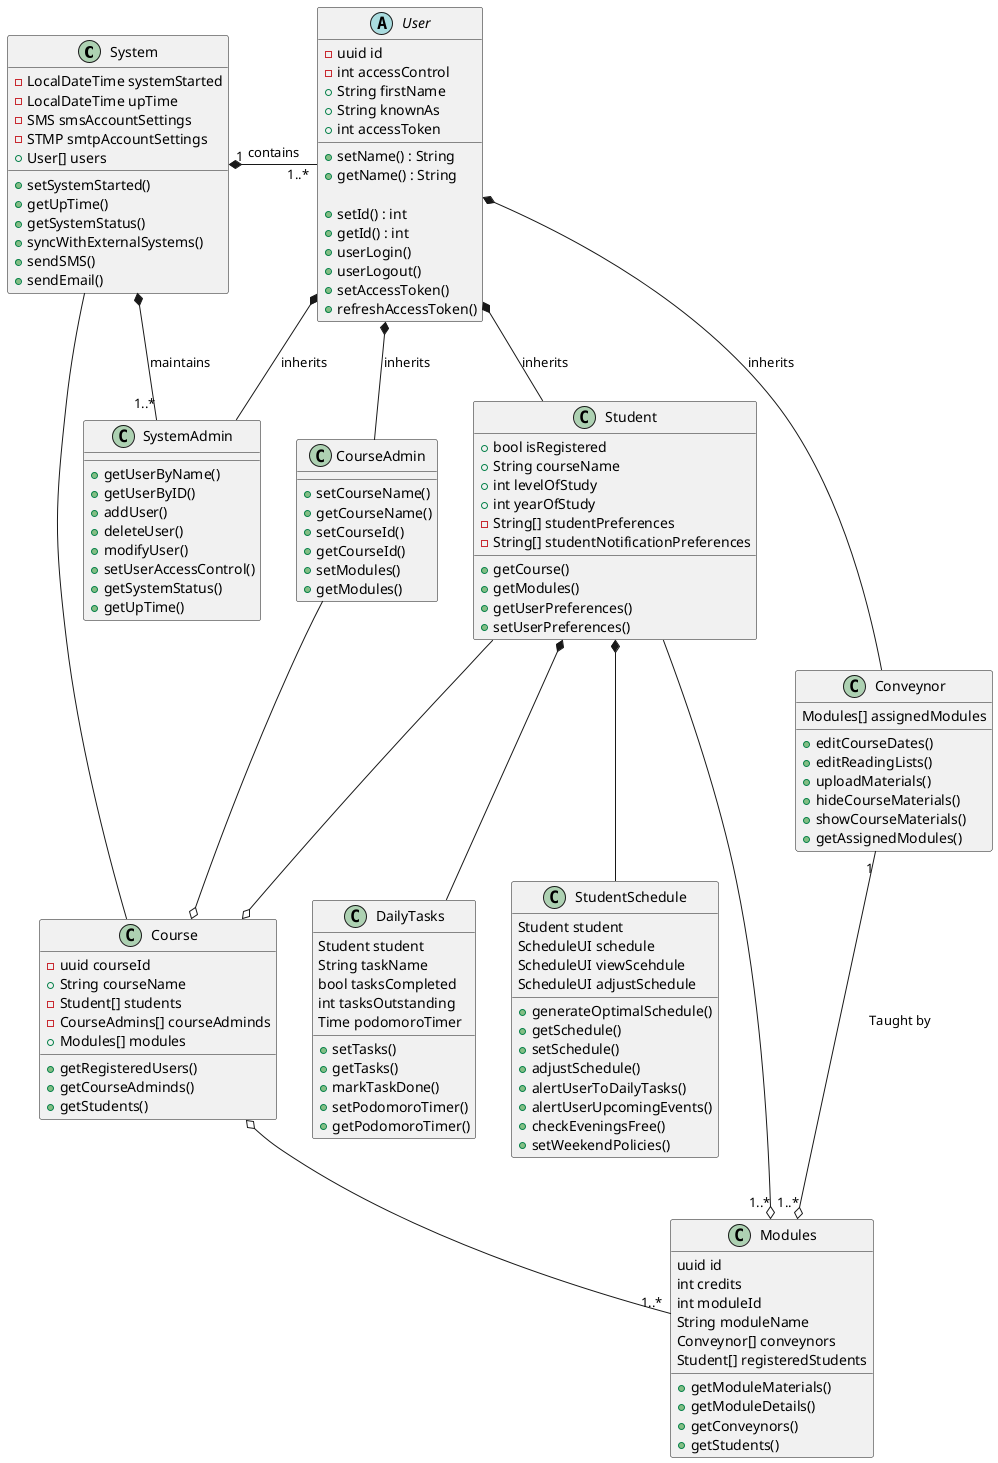 /'
 ' * * * Group 36 Class Diagram * * * 
 ' 
 ' Paste UML source code into online demo server to generate image at:
 ' https://www.plantuml.com/plantuml/uml/SyfFKj2rKt3CoKnELR1Io4ZDoSa70000
 '
 ' Images are also added to the main repository ' Class_Diagram.png '
 '
 ' OR
 '
 ' You will need to install PlantUML tools to generate the 
 ' Image from source.
 ' 
 ' https://plantuml.com/download
 '
 ' # : Protected
 ' ~ : Package Private
 ' + : Public
 ' - : Private
 '
 '/

@startuml Class_Diagram

class System {
    - LocalDateTime systemStarted
    - LocalDateTime upTime
    - SMS smsAccountSettings
    - STMP smtpAccountSettings
    + User[] users

    + setSystemStarted()
    + getUpTime()
    + getSystemStatus()
    + syncWithExternalSystems()
    + sendSMS()
    + sendEmail()
}

abstract User {
    - uuid id
    - int accessControl
    + String firstName
    + String knownAs
    + int accessToken

    + setName() : String
    + getName() : String

    + setId() : int
    + getId() : int
    + userLogin()
    + userLogout()
    + setAccessToken()
    + refreshAccessToken()
}

class Student {
    + bool isRegistered
    + String courseName
    + int levelOfStudy
    + int yearOfStudy
    - String[] studentPreferences
    - String[] studentNotificationPreferences

    + getCourse()
    + getModules()
    + getUserPreferences()
    + setUserPreferences()
}

class Conveynor {
    Modules[] assignedModules
    + editCourseDates()
    + editReadingLists()
    + uploadMaterials()
    + hideCourseMaterials()
    + showCourseMaterials()
    + getAssignedModules()
}

class SystemAdmin {
    + getUserByName()
    + getUserByID()
    + addUser()
    + deleteUser()
    + modifyUser()
    + setUserAccessControl()
    + getSystemStatus()
    + getUpTime()
}

class CourseAdmin {
    + setCourseName()
    + getCourseName()
    + setCourseId()
    + getCourseId()
    + setModules()
    + getModules()
}

class Course {
    - uuid courseId
    + String courseName
    - Student[] students
    - CourseAdmins[] courseAdminds
    + Modules[] modules
    + getRegisteredUsers()
    + getCourseAdminds()
    + getStudents()
}

class DailyTasks {
    Student student
    String taskName
    bool tasksCompleted
    int tasksOutstanding
    Time podomoroTimer

    + setTasks()
    + getTasks()
    + markTaskDone()
    + setPodomoroTimer()
    + getPodomoroTimer()
}

class StudentSchedule {
    Student student
    ScheduleUI schedule
    ScheduleUI viewScehdule
    ScheduleUI adjustSchedule
    + generateOptimalSchedule()
    + getSchedule()
    + setSchedule()
    + adjustSchedule()
    + alertUserToDailyTasks()
    + alertUserUpcomingEvents()
    + checkEveningsFree()
    + setWeekendPolicies()
}

class Modules {
    uuid id
    int credits
    int moduleId
    String moduleName
    Conveynor[] conveynors
    Student[] registeredStudents

    + getModuleMaterials()
    + getModuleDetails()
    + getConveynors()
    + getStudents()
}

'System can exist without user but not the other way around
System "1" *- "1..*" User : contains

System -- Course
System *- "1..*" SystemAdmin : maintains

User *-- Conveynor : inherits
User *-- SystemAdmin : inherits
User *-- CourseAdmin : inherits
User *-- Student : inherits

Course o-up- CourseAdmin
Course o-- "1..*" Modules

Conveynor "1" --o "1..*" Modules : "Taught by"
Student --o Course
Student -o "1..*" Modules

Student *-- DailyTasks
Student *-- StudentSchedule

@enduml